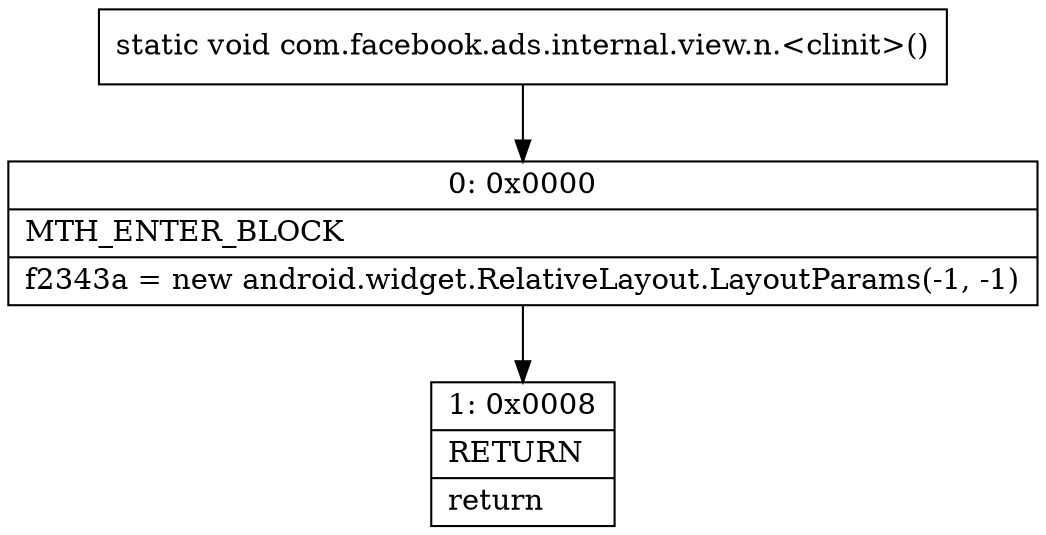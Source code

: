 digraph "CFG forcom.facebook.ads.internal.view.n.\<clinit\>()V" {
Node_0 [shape=record,label="{0\:\ 0x0000|MTH_ENTER_BLOCK\l|f2343a = new android.widget.RelativeLayout.LayoutParams(\-1, \-1)\l}"];
Node_1 [shape=record,label="{1\:\ 0x0008|RETURN\l|return\l}"];
MethodNode[shape=record,label="{static void com.facebook.ads.internal.view.n.\<clinit\>() }"];
MethodNode -> Node_0;
Node_0 -> Node_1;
}

